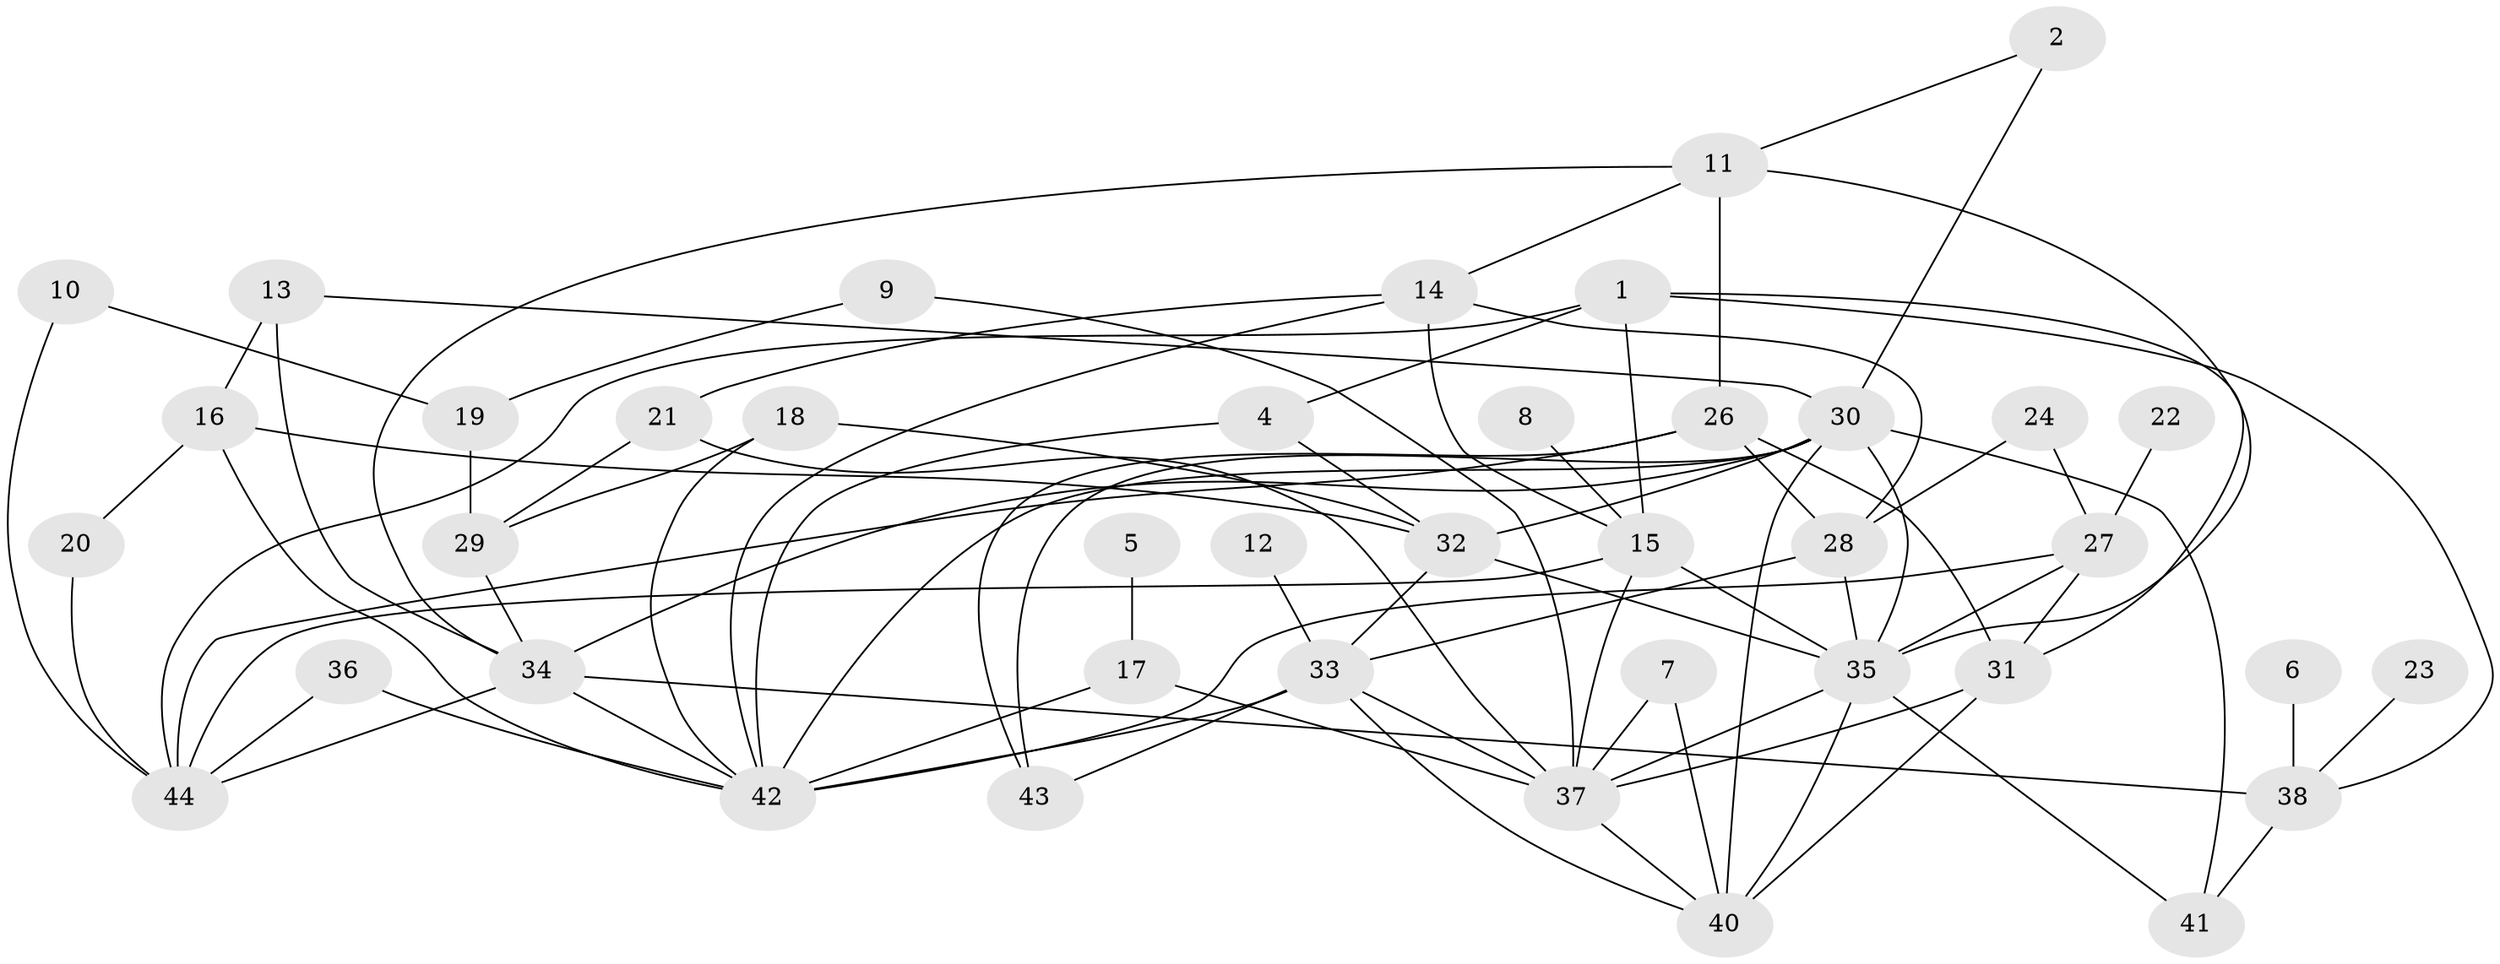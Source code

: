 // original degree distribution, {3: 0.27586206896551724, 5: 0.10344827586206896, 2: 0.3218390804597701, 0: 0.034482758620689655, 4: 0.10344827586206896, 1: 0.08045977011494253, 7: 0.022988505747126436, 6: 0.05747126436781609}
// Generated by graph-tools (version 1.1) at 2025/49/03/09/25 03:49:13]
// undirected, 41 vertices, 84 edges
graph export_dot {
graph [start="1"]
  node [color=gray90,style=filled];
  1;
  2;
  4;
  5;
  6;
  7;
  8;
  9;
  10;
  11;
  12;
  13;
  14;
  15;
  16;
  17;
  18;
  19;
  20;
  21;
  22;
  23;
  24;
  26;
  27;
  28;
  29;
  30;
  31;
  32;
  33;
  34;
  35;
  36;
  37;
  38;
  40;
  41;
  42;
  43;
  44;
  1 -- 4 [weight=1.0];
  1 -- 15 [weight=1.0];
  1 -- 31 [weight=1.0];
  1 -- 38 [weight=1.0];
  1 -- 44 [weight=1.0];
  2 -- 11 [weight=1.0];
  2 -- 30 [weight=1.0];
  4 -- 32 [weight=1.0];
  4 -- 42 [weight=1.0];
  5 -- 17 [weight=1.0];
  6 -- 38 [weight=1.0];
  7 -- 37 [weight=1.0];
  7 -- 40 [weight=1.0];
  8 -- 15 [weight=1.0];
  9 -- 19 [weight=1.0];
  9 -- 37 [weight=1.0];
  10 -- 19 [weight=1.0];
  10 -- 44 [weight=1.0];
  11 -- 14 [weight=1.0];
  11 -- 26 [weight=1.0];
  11 -- 34 [weight=1.0];
  11 -- 35 [weight=1.0];
  12 -- 33 [weight=1.0];
  13 -- 16 [weight=1.0];
  13 -- 30 [weight=1.0];
  13 -- 34 [weight=1.0];
  14 -- 15 [weight=1.0];
  14 -- 21 [weight=1.0];
  14 -- 28 [weight=1.0];
  14 -- 42 [weight=1.0];
  15 -- 35 [weight=1.0];
  15 -- 37 [weight=1.0];
  15 -- 44 [weight=1.0];
  16 -- 20 [weight=1.0];
  16 -- 32 [weight=1.0];
  16 -- 42 [weight=2.0];
  17 -- 37 [weight=1.0];
  17 -- 42 [weight=2.0];
  18 -- 29 [weight=1.0];
  18 -- 32 [weight=1.0];
  18 -- 42 [weight=1.0];
  19 -- 29 [weight=1.0];
  20 -- 44 [weight=1.0];
  21 -- 29 [weight=1.0];
  21 -- 37 [weight=1.0];
  22 -- 27 [weight=1.0];
  23 -- 38 [weight=1.0];
  24 -- 27 [weight=1.0];
  24 -- 28 [weight=1.0];
  26 -- 28 [weight=1.0];
  26 -- 31 [weight=1.0];
  26 -- 43 [weight=1.0];
  26 -- 44 [weight=1.0];
  27 -- 31 [weight=1.0];
  27 -- 35 [weight=1.0];
  27 -- 42 [weight=1.0];
  28 -- 33 [weight=1.0];
  28 -- 35 [weight=1.0];
  29 -- 34 [weight=1.0];
  30 -- 32 [weight=1.0];
  30 -- 34 [weight=1.0];
  30 -- 35 [weight=1.0];
  30 -- 40 [weight=1.0];
  30 -- 41 [weight=1.0];
  30 -- 42 [weight=1.0];
  30 -- 43 [weight=1.0];
  31 -- 37 [weight=1.0];
  31 -- 40 [weight=1.0];
  32 -- 33 [weight=1.0];
  32 -- 35 [weight=1.0];
  33 -- 37 [weight=1.0];
  33 -- 40 [weight=1.0];
  33 -- 42 [weight=2.0];
  33 -- 43 [weight=1.0];
  34 -- 38 [weight=1.0];
  34 -- 42 [weight=1.0];
  34 -- 44 [weight=1.0];
  35 -- 37 [weight=1.0];
  35 -- 40 [weight=1.0];
  35 -- 41 [weight=1.0];
  36 -- 42 [weight=1.0];
  36 -- 44 [weight=1.0];
  37 -- 40 [weight=1.0];
  38 -- 41 [weight=1.0];
}
